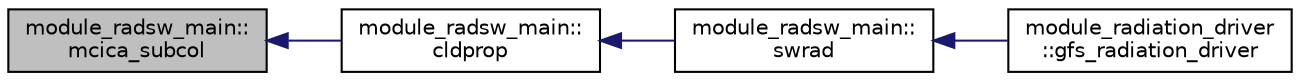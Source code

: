digraph "module_radsw_main::mcica_subcol"
{
  edge [fontname="Helvetica",fontsize="10",labelfontname="Helvetica",labelfontsize="10"];
  node [fontname="Helvetica",fontsize="10",shape=record];
  rankdir="LR";
  Node6 [label="module_radsw_main::\lmcica_subcol",height=0.2,width=0.4,color="black", fillcolor="grey75", style="filled", fontcolor="black"];
  Node6 -> Node7 [dir="back",color="midnightblue",fontsize="10",style="solid",fontname="Helvetica"];
  Node7 [label="module_radsw_main::\lcldprop",height=0.2,width=0.4,color="black", fillcolor="white", style="filled",URL="$group__module__radsw__main.html#ga89ca572fa54a63a21009caa0760d405b",tooltip="This subroutine computes the cloud optical properties for each cloudy layer and g-point interval..."];
  Node7 -> Node8 [dir="back",color="midnightblue",fontsize="10",style="solid",fontname="Helvetica"];
  Node8 [label="module_radsw_main::\lswrad",height=0.2,width=0.4,color="black", fillcolor="white", style="filled",URL="$group__module__radsw__main.html#ga784397878835a8cdd0b14a7b9eafb4e3",tooltip="This subroutine is the main SW radiation routine. "];
  Node8 -> Node9 [dir="back",color="midnightblue",fontsize="10",style="solid",fontname="Helvetica"];
  Node9 [label="module_radiation_driver\l::gfs_radiation_driver",height=0.2,width=0.4,color="black", fillcolor="white", style="filled",URL="$group__module__radiation__driver.html#ga9c5872d3bd177315e79977d40245a99a",tooltip="This subroutine is the driver of main radiation calculations. It sets up column profiles, such as pressure, temperature, moisture, gases, clouds, aerosols, etc., as well as surface radiative characteristics, such as surface albedo, and emissivity. The call of this subroutine is placed inside both the time advancing loop and the horizontal grid loop. "];
}
